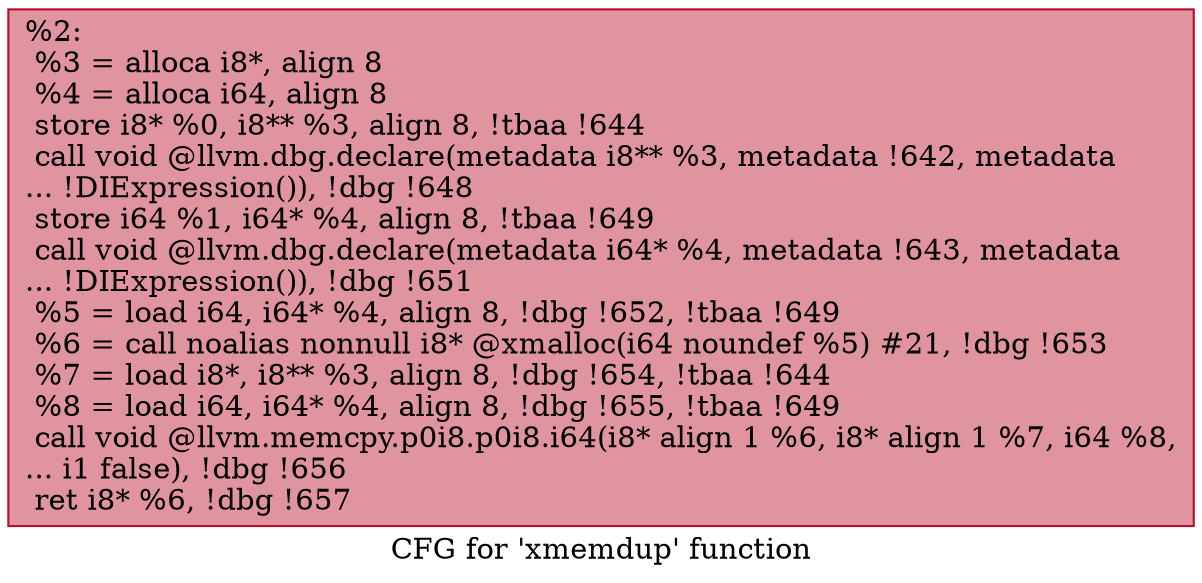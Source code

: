 digraph "CFG for 'xmemdup' function" {
	label="CFG for 'xmemdup' function";

	Node0x1296950 [shape=record,color="#b70d28ff", style=filled, fillcolor="#b70d2870",label="{%2:\l  %3 = alloca i8*, align 8\l  %4 = alloca i64, align 8\l  store i8* %0, i8** %3, align 8, !tbaa !644\l  call void @llvm.dbg.declare(metadata i8** %3, metadata !642, metadata\l... !DIExpression()), !dbg !648\l  store i64 %1, i64* %4, align 8, !tbaa !649\l  call void @llvm.dbg.declare(metadata i64* %4, metadata !643, metadata\l... !DIExpression()), !dbg !651\l  %5 = load i64, i64* %4, align 8, !dbg !652, !tbaa !649\l  %6 = call noalias nonnull i8* @xmalloc(i64 noundef %5) #21, !dbg !653\l  %7 = load i8*, i8** %3, align 8, !dbg !654, !tbaa !644\l  %8 = load i64, i64* %4, align 8, !dbg !655, !tbaa !649\l  call void @llvm.memcpy.p0i8.p0i8.i64(i8* align 1 %6, i8* align 1 %7, i64 %8,\l... i1 false), !dbg !656\l  ret i8* %6, !dbg !657\l}"];
}
